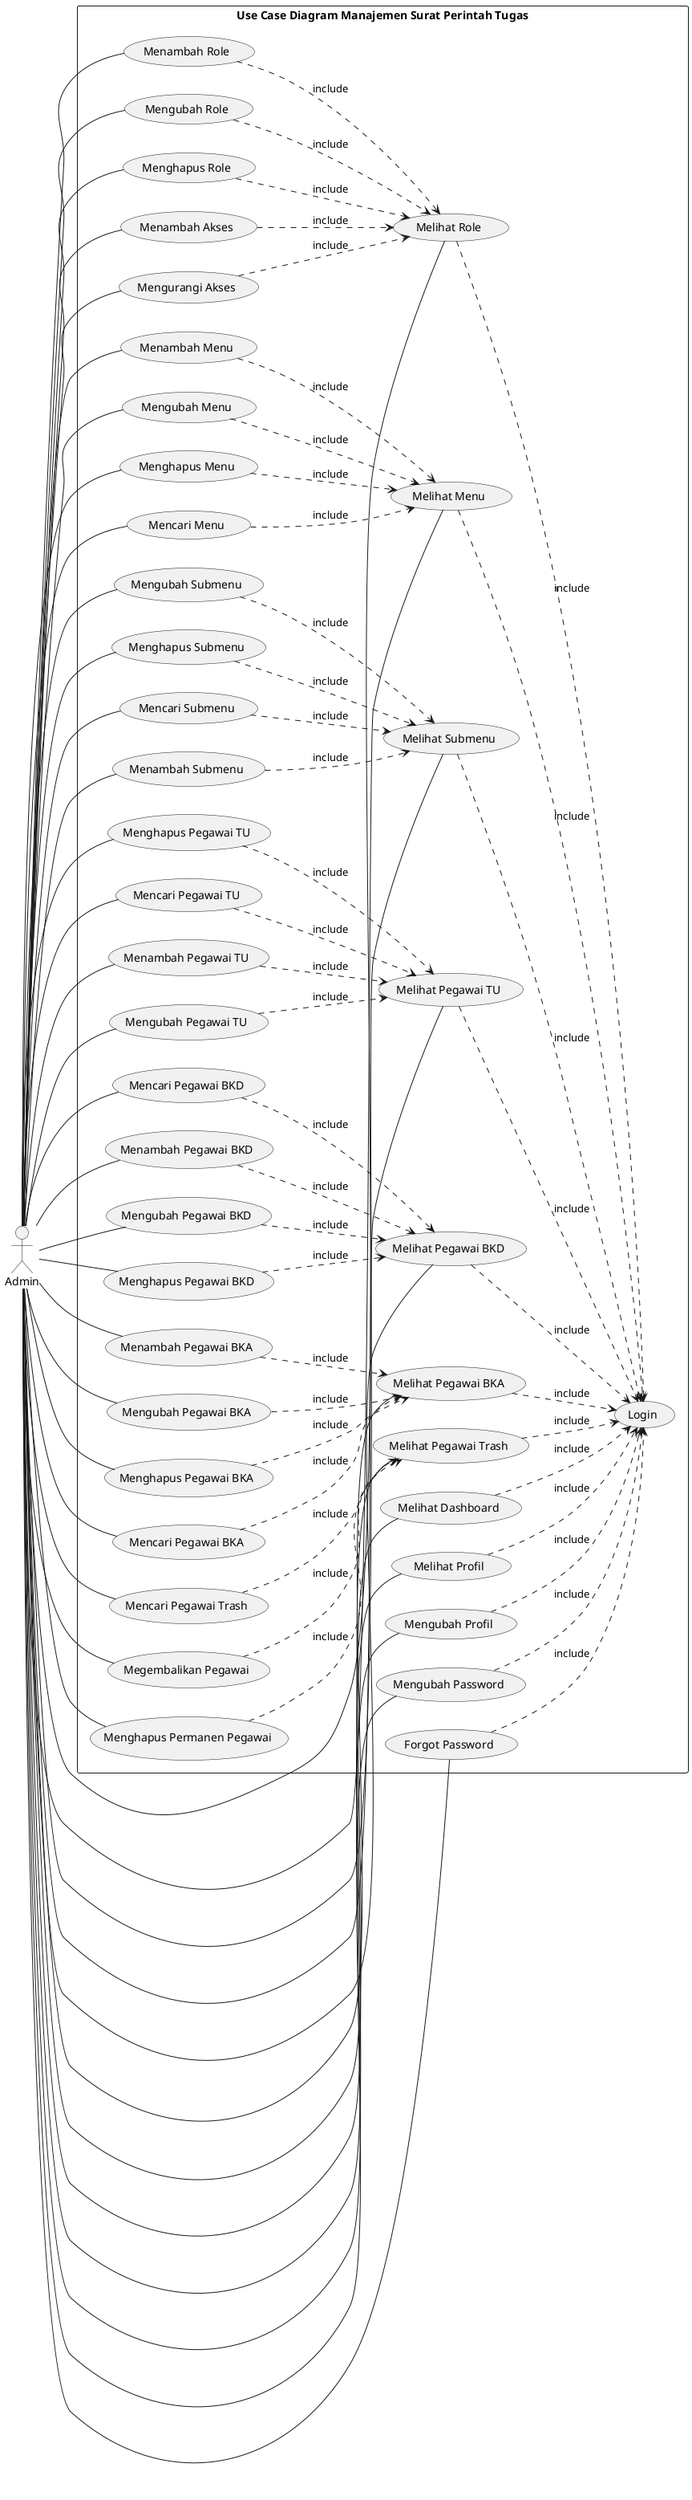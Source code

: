 @startuml Usecase
Left to Right Direction
skinParam packageStyle rectangle

actor Admin

rectangle "Use Case Diagram Manajemen Surat Perintah Tugas"{

    Admin -- (Melihat Dashboard)
    Admin-- (Melihat Profil)
    Admin-- (Mengubah Profil)
    Admin-- (Mengubah Password)
    Admin-- (Forgot Password)
    Admin-- (Melihat Role)
    Admin-- (Menambah Role)
    Admin-- (Mengubah Role)
    Admin-- (Menghapus Role)
    Admin-- (Menambah Akses)
    Admin-- (Mengurangi Akses)
    Admin-- (Melihat Menu)
    Admin-- (Menambah Menu)
    Admin-- (Mengubah Menu)
    Admin-- (Menghapus Menu)
    Admin-- (Melihat Submenu)
    Admin-- (Menambah Submenu)
    Admin-- (Mengubah Submenu)
    Admin-- (Menghapus Submenu)
    Admin-- (Melihat Pegawai TU)
    Admin-- (Menambah Pegawai TU)
    Admin-- (Mengubah Pegawai TU)
    Admin-- (Menghapus Pegawai TU)
    Admin-- (Melihat Pegawai BKD)
    Admin-- (Menambah Pegawai BKD)
    Admin-- (Mengubah Pegawai BKD)
    Admin-- (Menghapus Pegawai BKD)
    Admin-- (Melihat Pegawai BKA)
    Admin-- (Menambah Pegawai BKA)
    Admin-- (Mengubah Pegawai BKA)
    Admin-- (Menghapus Pegawai BKA)
    Admin-- (Melihat Pegawai Trash)
    Admin-- (Megembalikan Pegawai)
    Admin-- (Menghapus Permanen Pegawai)
    Admin-- (Mencari Menu)
    Admin-- (Mencari Submenu)
    Admin-- (Mencari Pegawai TU)
    Admin-- (Mencari Pegawai BKD)
    Admin-- (Mencari Pegawai BKA)
    Admin-- (Mencari Pegawai Trash)
    
    ' semua aktor
    (Melihat Dashboard)..> (Login) : include
    (Melihat Profil)..> (Login) : include
    (Mengubah Profil)..> (Login) : include
    (Mengubah Password)..> (Login) : include
    (Forgot Password)..> (Login) : include
    (Melihat Role)..> (Login) : include
    (Menambah Role)..> (Melihat Role) : include
    (Mengubah Role)..> (Melihat Role) : include
    (Menghapus Role)..> (Melihat Role) : include
    (Menambah Akses)..> (Melihat Role) : include
    (Mengurangi Akses)..> (Melihat Role) : include

    ' admin
    (Melihat Menu)..> (Login) : include
    (Menambah Menu)..> (Melihat Menu) : include
    (Mengubah Menu)..> (Melihat Menu) : include
    (Menghapus Menu)..> (Melihat Menu) : include
    (Melihat Submenu)..> (Login) : include
    (Menambah Submenu)..> (Melihat Submenu) : include
    (Mengubah Submenu)..> (Melihat Submenu) : include
    (Menghapus Submenu)..> (Melihat Submenu) : include
    (Melihat Pegawai TU)..> (Login) : include
    (Menambah Pegawai TU)..> (Melihat Pegawai TU) : include
    (Mengubah Pegawai TU)..> (Melihat Pegawai TU) : include
    (Menghapus Pegawai TU)..> (Melihat Pegawai TU) : include
    (Melihat Pegawai BKD)..> (Login) : include
    (Menambah Pegawai BKD)..> (Melihat Pegawai BKD) : include
    (Mengubah Pegawai BKD)..> (Melihat Pegawai BKD) : include
    (Menghapus Pegawai BKD)..> (Melihat Pegawai BKD) : include
    (Melihat Pegawai BKA)..> (Login) : include
    (Menambah Pegawai BKA)..> (Melihat Pegawai BKA) : include
    (Mengubah Pegawai BKA)..> (Melihat Pegawai BKA) : include
    (Menghapus Pegawai BKA)..> (Melihat Pegawai BKA) : include
    (Melihat Pegawai Trash)..> (Login) : include
    (Megembalikan Pegawai)..> (Melihat Pegawai Trash) : include
    (Menghapus Permanen Pegawai)..> (Melihat Pegawai Trash) : include
    (Mencari Menu)..> (Melihat Menu) : include
    (Mencari Submenu)..> (Melihat Submenu) : include
    (Mencari Pegawai TU)..> (Melihat Pegawai TU) : include
    (Mencari Pegawai BKD)..> (Melihat Pegawai BKD) : include
    (Mencari Pegawai BKA)..> (Melihat Pegawai BKA) : include
    (Mencari Pegawai Trash)..> (Melihat Pegawai Trash) : include

}

@enduml